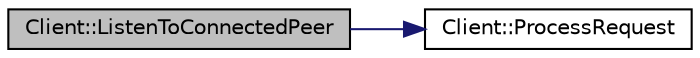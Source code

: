 digraph "Client::ListenToConnectedPeer"
{
  edge [fontname="Helvetica",fontsize="10",labelfontname="Helvetica",labelfontsize="10"];
  node [fontname="Helvetica",fontsize="10",shape=record];
  rankdir="LR";
  Node4 [label="Client::ListenToConnectedPeer",height=0.2,width=0.4,color="black", fillcolor="grey75", style="filled", fontcolor="black"];
  Node4 -> Node5 [color="midnightblue",fontsize="10",style="solid",fontname="Helvetica"];
  Node5 [label="Client::ProcessRequest",height=0.2,width=0.4,color="black", fillcolor="white", style="filled",URL="$class_client.html#a0d9d0b3787dc8991f4e748220cc2ae93",tooltip="Called when this peer receives a request. "];
}
